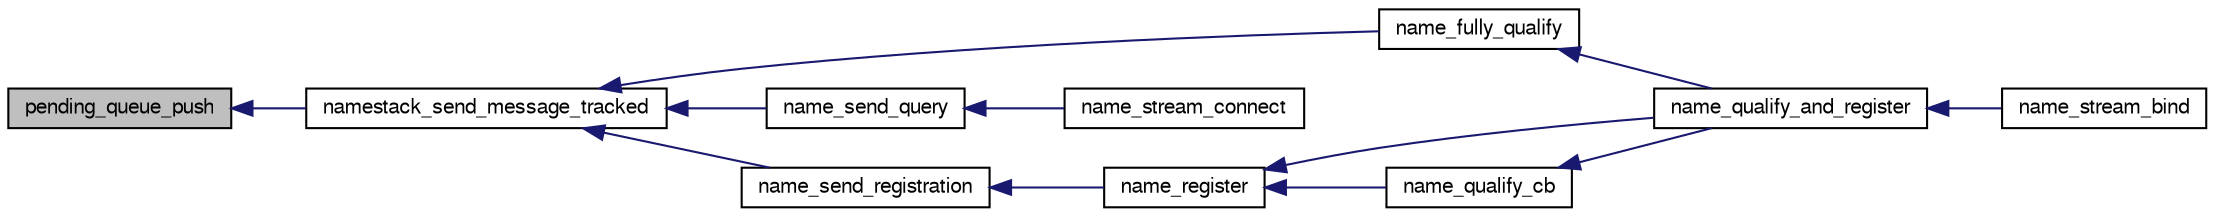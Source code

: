 digraph G
{
  edge [fontname="FreeSans",fontsize="10",labelfontname="FreeSans",labelfontsize="10"];
  node [fontname="FreeSans",fontsize="10",shape=record];
  rankdir=LR;
  Node1 [label="pending_queue_push",height=0.2,width=0.4,color="black", fillcolor="grey75", style="filled" fontcolor="black"];
  Node1 -> Node2 [dir=back,color="midnightblue",fontsize="10",style="solid",fontname="FreeSans"];
  Node2 [label="namestack_send_message_tracked",height=0.2,width=0.4,color="black", fillcolor="white", style="filled",URL="$main_8c.html#aeb93f5ca5ca3fac7e71bdb3d0e5ba2d7"];
  Node2 -> Node3 [dir=back,color="midnightblue",fontsize="10",style="solid",fontname="FreeSans"];
  Node3 [label="name_fully_qualify",height=0.2,width=0.4,color="black", fillcolor="white", style="filled",URL="$namestack__priv_8h.html#ac90990b1e38414ac068ce97f0c469e4e"];
  Node3 -> Node4 [dir=back,color="midnightblue",fontsize="10",style="solid",fontname="FreeSans"];
  Node4 [label="name_qualify_and_register",height=0.2,width=0.4,color="black", fillcolor="white", style="filled",URL="$af__name_8c.html#a7b361fea06308c8ad46651ac195033b0"];
  Node4 -> Node5 [dir=back,color="midnightblue",fontsize="10",style="solid",fontname="FreeSans"];
  Node5 [label="name_stream_bind",height=0.2,width=0.4,color="black", fillcolor="white", style="filled",URL="$af__name_8c.html#a3a2adf5361993cef9bbe48178469714f"];
  Node2 -> Node6 [dir=back,color="midnightblue",fontsize="10",style="solid",fontname="FreeSans"];
  Node6 [label="name_send_query",height=0.2,width=0.4,color="black", fillcolor="white", style="filled",URL="$namestack__priv_8h.html#af9ebf7c5c4b9e21647f9fad73789d1c4"];
  Node6 -> Node7 [dir=back,color="midnightblue",fontsize="10",style="solid",fontname="FreeSans"];
  Node7 [label="name_stream_connect",height=0.2,width=0.4,color="black", fillcolor="white", style="filled",URL="$af__name_8c.html#a739a9be9b64d10189c9e88f6d28491ee"];
  Node2 -> Node8 [dir=back,color="midnightblue",fontsize="10",style="solid",fontname="FreeSans"];
  Node8 [label="name_send_registration",height=0.2,width=0.4,color="black", fillcolor="white", style="filled",URL="$namestack__priv_8h.html#ab952bacca3b7e5f0795ba6304a36cfd4"];
  Node8 -> Node9 [dir=back,color="midnightblue",fontsize="10",style="solid",fontname="FreeSans"];
  Node9 [label="name_register",height=0.2,width=0.4,color="black", fillcolor="white", style="filled",URL="$af__name_8c.html#af7bcfb1b057d29df2729a1aad286c6ec"];
  Node9 -> Node4 [dir=back,color="midnightblue",fontsize="10",style="solid",fontname="FreeSans"];
  Node9 -> Node10 [dir=back,color="midnightblue",fontsize="10",style="solid",fontname="FreeSans"];
  Node10 [label="name_qualify_cb",height=0.2,width=0.4,color="black", fillcolor="white", style="filled",URL="$af__name_8c.html#a2d725a6eb751e0f660eba52d2a76249b"];
  Node10 -> Node4 [dir=back,color="midnightblue",fontsize="10",style="solid",fontname="FreeSans"];
}

